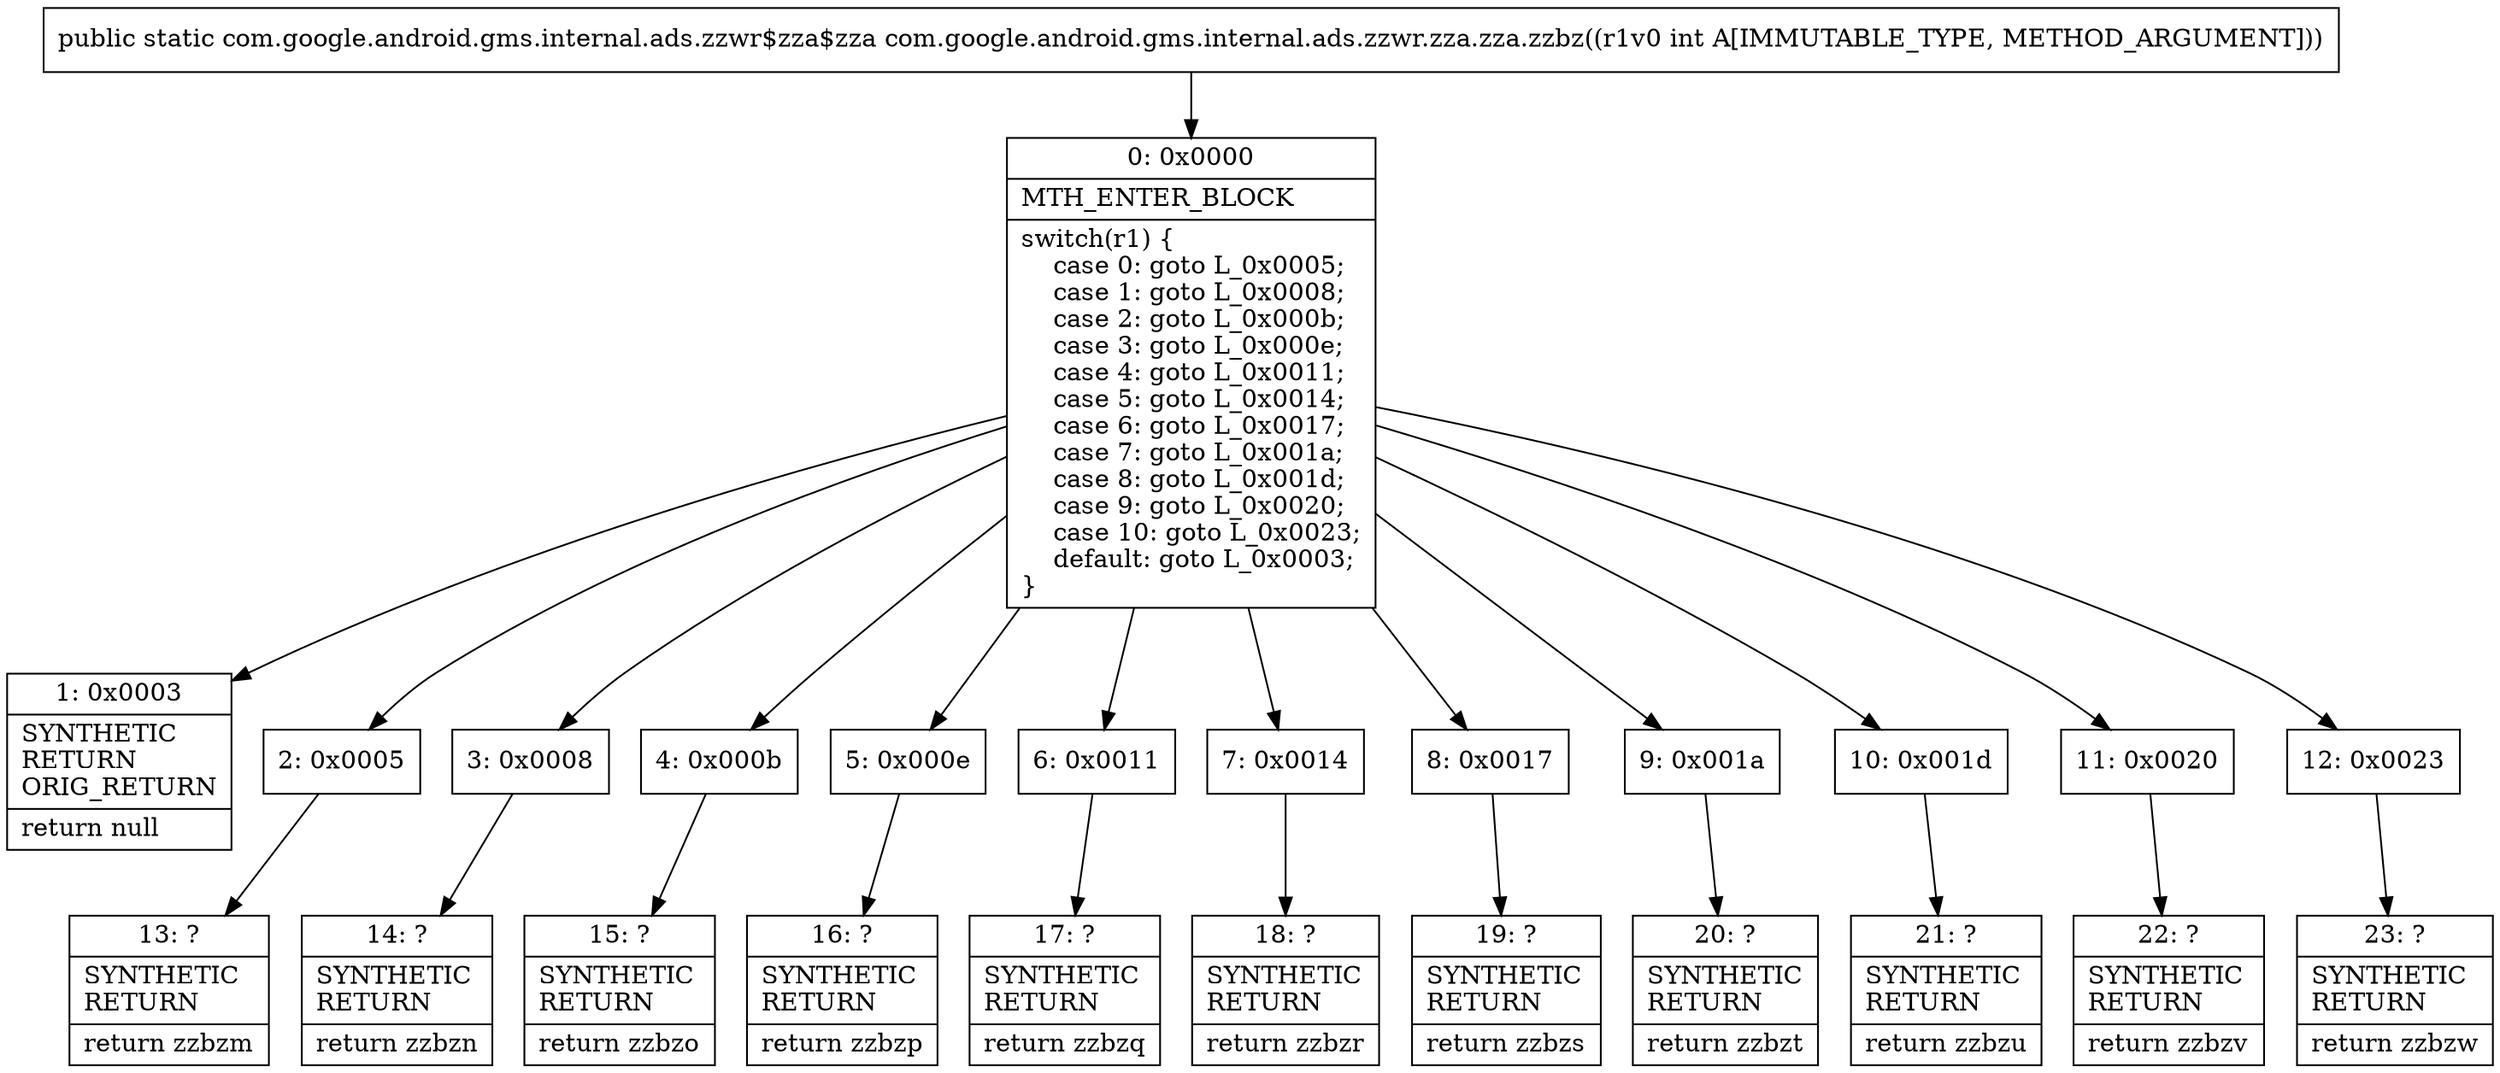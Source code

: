 digraph "CFG forcom.google.android.gms.internal.ads.zzwr.zza.zza.zzbz(I)Lcom\/google\/android\/gms\/internal\/ads\/zzwr$zza$zza;" {
Node_0 [shape=record,label="{0\:\ 0x0000|MTH_ENTER_BLOCK\l|switch(r1) \{\l    case 0: goto L_0x0005;\l    case 1: goto L_0x0008;\l    case 2: goto L_0x000b;\l    case 3: goto L_0x000e;\l    case 4: goto L_0x0011;\l    case 5: goto L_0x0014;\l    case 6: goto L_0x0017;\l    case 7: goto L_0x001a;\l    case 8: goto L_0x001d;\l    case 9: goto L_0x0020;\l    case 10: goto L_0x0023;\l    default: goto L_0x0003;\l\}\l}"];
Node_1 [shape=record,label="{1\:\ 0x0003|SYNTHETIC\lRETURN\lORIG_RETURN\l|return null\l}"];
Node_2 [shape=record,label="{2\:\ 0x0005}"];
Node_3 [shape=record,label="{3\:\ 0x0008}"];
Node_4 [shape=record,label="{4\:\ 0x000b}"];
Node_5 [shape=record,label="{5\:\ 0x000e}"];
Node_6 [shape=record,label="{6\:\ 0x0011}"];
Node_7 [shape=record,label="{7\:\ 0x0014}"];
Node_8 [shape=record,label="{8\:\ 0x0017}"];
Node_9 [shape=record,label="{9\:\ 0x001a}"];
Node_10 [shape=record,label="{10\:\ 0x001d}"];
Node_11 [shape=record,label="{11\:\ 0x0020}"];
Node_12 [shape=record,label="{12\:\ 0x0023}"];
Node_13 [shape=record,label="{13\:\ ?|SYNTHETIC\lRETURN\l|return zzbzm\l}"];
Node_14 [shape=record,label="{14\:\ ?|SYNTHETIC\lRETURN\l|return zzbzn\l}"];
Node_15 [shape=record,label="{15\:\ ?|SYNTHETIC\lRETURN\l|return zzbzo\l}"];
Node_16 [shape=record,label="{16\:\ ?|SYNTHETIC\lRETURN\l|return zzbzp\l}"];
Node_17 [shape=record,label="{17\:\ ?|SYNTHETIC\lRETURN\l|return zzbzq\l}"];
Node_18 [shape=record,label="{18\:\ ?|SYNTHETIC\lRETURN\l|return zzbzr\l}"];
Node_19 [shape=record,label="{19\:\ ?|SYNTHETIC\lRETURN\l|return zzbzs\l}"];
Node_20 [shape=record,label="{20\:\ ?|SYNTHETIC\lRETURN\l|return zzbzt\l}"];
Node_21 [shape=record,label="{21\:\ ?|SYNTHETIC\lRETURN\l|return zzbzu\l}"];
Node_22 [shape=record,label="{22\:\ ?|SYNTHETIC\lRETURN\l|return zzbzv\l}"];
Node_23 [shape=record,label="{23\:\ ?|SYNTHETIC\lRETURN\l|return zzbzw\l}"];
MethodNode[shape=record,label="{public static com.google.android.gms.internal.ads.zzwr$zza$zza com.google.android.gms.internal.ads.zzwr.zza.zza.zzbz((r1v0 int A[IMMUTABLE_TYPE, METHOD_ARGUMENT])) }"];
MethodNode -> Node_0;
Node_0 -> Node_1;
Node_0 -> Node_2;
Node_0 -> Node_3;
Node_0 -> Node_4;
Node_0 -> Node_5;
Node_0 -> Node_6;
Node_0 -> Node_7;
Node_0 -> Node_8;
Node_0 -> Node_9;
Node_0 -> Node_10;
Node_0 -> Node_11;
Node_0 -> Node_12;
Node_2 -> Node_13;
Node_3 -> Node_14;
Node_4 -> Node_15;
Node_5 -> Node_16;
Node_6 -> Node_17;
Node_7 -> Node_18;
Node_8 -> Node_19;
Node_9 -> Node_20;
Node_10 -> Node_21;
Node_11 -> Node_22;
Node_12 -> Node_23;
}

